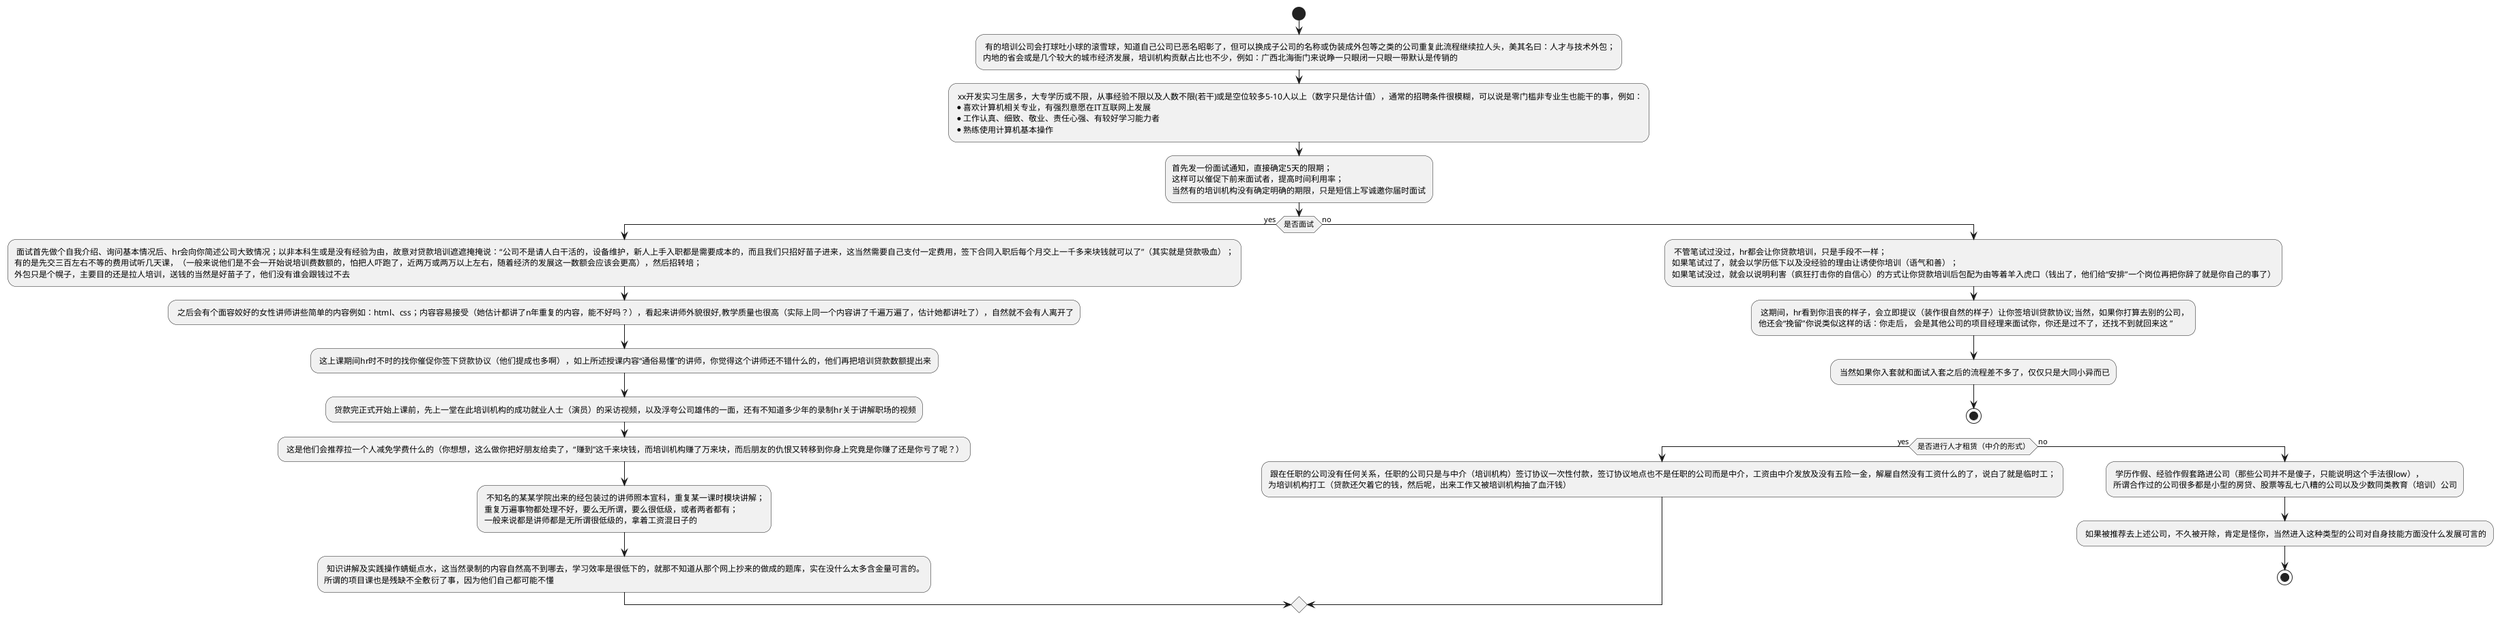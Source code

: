 @startuml
start

: 有的培训公司会打球吐小球的滚雪球，知道自己公司已恶名昭彰了，但可以换成子公司的名称或伪装成外包等之类的公司重复此流程继续拉人头，美其名曰：人才与技术外包；
内地的省会或是几个较大的城市经济发展，培训机构贡献占比也不少，例如：广西北海衙门来说睁一只眼闭一只眼一带默认是传销的;

: xx开发实习生居多，大专学历或不限，从事经验不限以及人数不限(若干)或是空位较多5-10人以上（数字只是估计值），通常的招聘条件很模糊，可以说是零门槛非专业生也能干的事，例如：
* 喜欢计算机相关专业，有强烈意愿在IT互联网上发展
* 工作认真、细致、敬业、责任心强、有较好学习能力者
* 熟练使用计算机基本操作;

:首先发一份面试通知，直接确定5天的限期；
这样可以催促下前来面试者，提高时间利用率；
当然有的培训机构没有确定明确的期限，只是短信上写诚邀你届时面试;

if(是否面试) then (yes)

: 面试首先做个自我介绍、询问基本情况后、hr会向你简述公司大致情况；以非本科生或是没有经验为由，故意对贷款培训遮遮掩掩说：“公司不是请人白干活的，设备维护，新人上手入职都是需要成本的，而且我们只招好苗子进来，这当然需要自己支付一定费用，签下合同入职后每个月交上一千多来块钱就可以了”（其实就是贷款吸血）；
有的是先交三百左右不等的费用试听几天课，（一般来说他们是不会一开始说培训费数额的，怕把人吓跑了，近两万或两万以上左右，随着经济的发展这一数额会应该会更高），然后招转培；
外包只是个幌子，主要目的还是拉人培训，送钱的当然是好苗子了，他们没有谁会跟钱过不去;

: 之后会有个面容姣好的女性讲师讲些简单的内容例如：html、css；内容容易接受（她估计都讲了n年重复的内容，能不好吗？），看起来讲师外貌很好,教学质量也很高（实际上同一个内容讲了千遍万遍了，估计她都讲吐了），自然就不会有人离开了;

: 这上课期间hr时不时的找你催促你签下贷款协议（他们提成也多啊），如上所述授课内容“通俗易懂”的讲师，你觉得这个讲师还不错什么的，他们再把培训贷款数额提出来;

: 贷款完正式开始上课前，先上一堂在此培训机构的成功就业人士（演员）的采访视频，以及浮夸公司雄伟的一面，还有不知道多少年的录制hr关于讲解职场的视频;

: 这是他们会推荐拉一个人减免学费什么的（你想想，这么做你把好朋友给卖了，“赚到”这千来块钱，而培训机构赚了万来块，而后朋友的仇恨又转移到你身上究竟是你赚了还是你亏了呢？）;

: 不知名的某某学院出来的经包装过的讲师照本宣科，重复某一课时模块讲解；
重复万遍事物都处理不好，要么无所谓，要么很低级，或者两者都有；
一般来说都是讲师都是无所谓很低级的，拿着工资混日子的;

: 知识讲解及实践操作蜻蜓点水，这当然录制的内容自然高不到哪去，学习效率是很低下的，就那不知道从那个网上抄来的做成的题库，实在没什么太多含金量可言的。
所谓的项目课也是残缺不全敷衍了事，因为他们自己都可能不懂;

else (no)
: 不管笔试过没过，hr都会让你贷款培训，只是手段不一样；
如果笔试过了，就会以学历低下以及没经验的理由让诱使你培训（语气和善）；
如果笔试没过，就会以说明利害（疯狂打击你的自信心）的方式让你贷款培训后包配为由等着羊入虎口（钱出了，他们给“安排”一个岗位再把你辞了就是你自己的事了）;

: 这期间，hr看到你沮丧的样子，会立即提议（装作很自然的样子）让你签培训贷款协议;当然，如果你打算去别的公司，
他还会“挽留”你说类似这样的话：你走后， 会是其他公司的项目经理来面试你，你还是过不了，还找不到就回来这 ”;

: 当然如果你入套就和面试入套之后的流程差不多了，仅仅只是大同小异而已;

stop


if(是否进行人才租赁（中介的形式）) then (yes)

: 跟在任职的公司没有任何关系，任职的公司只是与中介（培训机构）签订协议一次性付款，签订协议地点也不是任职的公司而是中介，工资由中介发放及没有五险一金，解雇自然没有工资什么的了，说白了就是临时工；
为培训机构打工（贷款还欠着它的钱，然后呢，出来工作又被培训机构抽了血汗钱）;

else (no)

: 学历作假、经验作假套路进公司（那些公司并不是傻子，只能说明这个手法很low），
所谓合作过的公司很多都是小型的房贷、股票等乱七八糟的公司以及少数同类教育（培训）公司;

: 如果被推荐去上述公司，不久被开除，肯定是怪你，当然进入这种类型的公司对自身技能方面没什么发展可言的;

stop

@enduml
